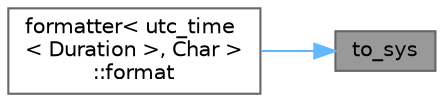 digraph "to_sys"
{
 // LATEX_PDF_SIZE
  bgcolor="transparent";
  edge [fontname=Helvetica,fontsize=10,labelfontname=Helvetica,labelfontsize=10];
  node [fontname=Helvetica,fontsize=10,shape=box,height=0.2,width=0.4];
  rankdir="RL";
  Node1 [id="Node000001",label="to_sys",height=0.2,width=0.4,color="gray40", fillcolor="grey60", style="filled", fontcolor="black",tooltip=" "];
  Node1 -> Node2 [id="edge1_Node000001_Node000002",dir="back",color="steelblue1",style="solid",tooltip=" "];
  Node2 [id="Node000002",label="formatter\< utc_time\l\< Duration \>, Char \>\l::format",height=0.2,width=0.4,color="grey40", fillcolor="white", style="filled",URL="$structformatter_3_01utc__time_3_01_duration_01_4_00_01_char_01_4.html#ae9f2b6b2ee456d27d7024edd2613e177",tooltip=" "];
}
